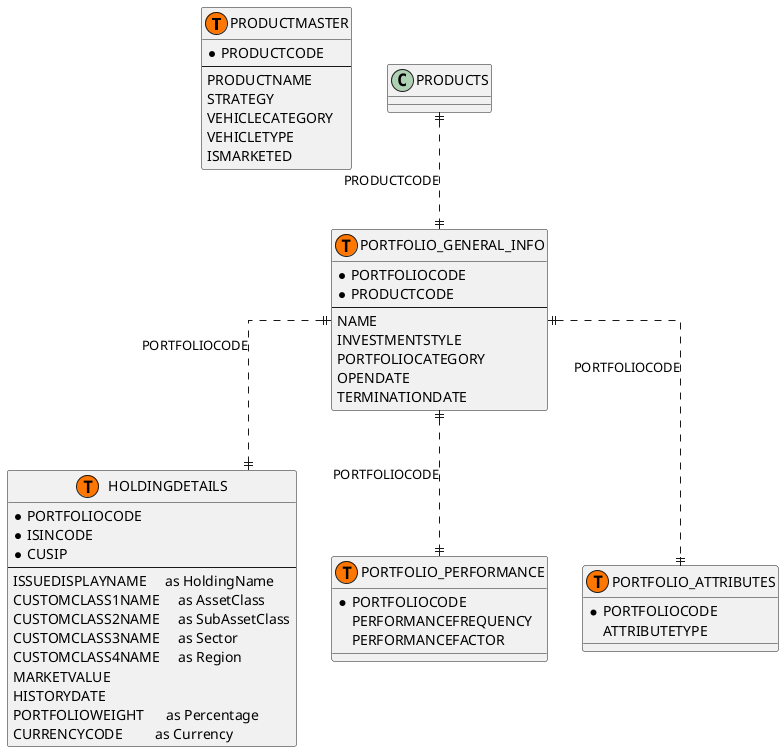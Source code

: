 'This Star Schema is not the final version yet, We plan to add data type for each column and add some more tables we might use


@startuml

!define table(x) entity x << (T,#FF7700) >>
' setting up to orthogonal
skinparam linetype ortho


' ProductMaster table
table(PRODUCTMASTER) {
  * PRODUCTCODE
  --
    PRODUCTNAME
    STRATEGY
    VEHICLECATEGORY
    VEHICLETYPE
    ISMARKETED
}

' PortfolioGeneralInformation table
table(PORTFOLIO_GENERAL_INFO) {
  * PORTFOLIOCODE
  * PRODUCTCODE
  --
    NAME
    INVESTMENTSTYLE
    PORTFOLIOCATEGORY
    OPENDATE
    TERMINATIONDATE
}

' HoldingDetails table
table(HOLDINGDETAILS) {
  * PORTFOLIOCODE 
  * ISINCODE
  * CUSIP
  --
    ISSUEDISPLAYNAME     as HoldingName
    CUSTOMCLASS1NAME     as AssetClass
    CUSTOMCLASS2NAME     as SubAssetClass
    CUSTOMCLASS3NAME     as Sector
    CUSTOMCLASS4NAME     as Region
    MARKETVALUE
    HISTORYDATE
    PORTFOLIOWEIGHT      as Percentage
    CURRENCYCODE         as Currency
}

' PortfolioPerformance table
table(PORTFOLIO_PERFORMANCE) {
  * PORTFOLIOCODE
    PERFORMANCEFREQUENCY
    PERFORMANCEFACTOR
}

' PortfolioAttributes table
table(PORTFOLIO_ATTRIBUTES) {
  * PORTFOLIOCODE
    ATTRIBUTETYPE
}

' Setting up foreign key 
PRODUCTS     ||..||  PORTFOLIO_GENERAL_INFO : PRODUCTCODE
PORTFOLIO_GENERAL_INFO   ||..||  HOLDINGDETAILS : PORTFOLIOCODE
PORTFOLIO_GENERAL_INFO   ||..||  PORTFOLIO_PERFORMANCE : PORTFOLIOCODE
PORTFOLIO_GENERAL_INFO   ||..||  PORTFOLIO_ATTRIBUTES  : PORTFOLIOCODE


@enduml

